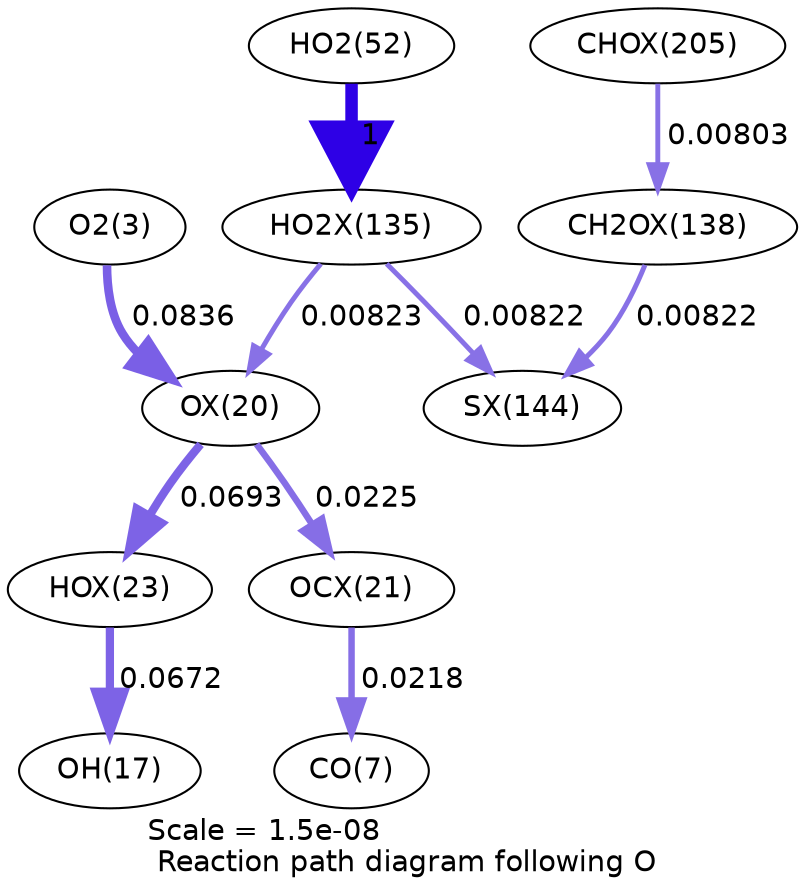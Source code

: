 digraph reaction_paths {
center=1;
s5 -> s32[fontname="Helvetica", penwidth=4.13, arrowsize=2.06, color="0.7, 0.584, 0.9"
, label=" 0.0836"];
s32 -> s35[fontname="Helvetica", penwidth=3.99, arrowsize=1.99, color="0.7, 0.569, 0.9"
, label=" 0.0693"];
s52 -> s32[fontname="Helvetica", penwidth=2.38, arrowsize=1.19, color="0.7, 0.508, 0.9"
, label=" 0.00823"];
s32 -> s33[fontname="Helvetica", penwidth=3.14, arrowsize=1.57, color="0.7, 0.522, 0.9"
, label=" 0.0225"];
s35 -> s19[fontname="Helvetica", penwidth=3.96, arrowsize=1.98, color="0.7, 0.567, 0.9"
, label=" 0.0672"];
s21 -> s52[fontname="Helvetica", penwidth=6, arrowsize=3, color="0.7, 1.5, 0.9"
, label=" 1"];
s52 -> s55[fontname="Helvetica", penwidth=2.38, arrowsize=1.19, color="0.7, 0.508, 0.9"
, label=" 0.00822"];
s33 -> s9[fontname="Helvetica", penwidth=3.11, arrowsize=1.56, color="0.7, 0.522, 0.9"
, label=" 0.0218"];
s53 -> s55[fontname="Helvetica", penwidth=2.38, arrowsize=1.19, color="0.7, 0.508, 0.9"
, label=" 0.00822"];
s58 -> s53[fontname="Helvetica", penwidth=2.36, arrowsize=1.18, color="0.7, 0.508, 0.9"
, label=" 0.00803"];
s5 [ fontname="Helvetica", label="O2(3)"];
s9 [ fontname="Helvetica", label="CO(7)"];
s19 [ fontname="Helvetica", label="OH(17)"];
s21 [ fontname="Helvetica", label="HO2(52)"];
s32 [ fontname="Helvetica", label="OX(20)"];
s33 [ fontname="Helvetica", label="OCX(21)"];
s35 [ fontname="Helvetica", label="HOX(23)"];
s52 [ fontname="Helvetica", label="HO2X(135)"];
s53 [ fontname="Helvetica", label="CH2OX(138)"];
s55 [ fontname="Helvetica", label="SX(144)"];
s58 [ fontname="Helvetica", label="CHOX(205)"];
 label = "Scale = 1.5e-08\l Reaction path diagram following O";
 fontname = "Helvetica";
}
